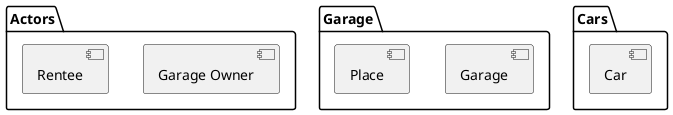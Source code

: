 @startuml
'https://plantuml.com/component-diagram


package "Actors" {
  [Garage Owner] as [owner]
  [Rentee] as [rentee]
}

package "Garage" {
  [Garage] as [garage]
  [Place] as [place]
}

package "Cars" {
    [Car] as [car]
}

@enduml